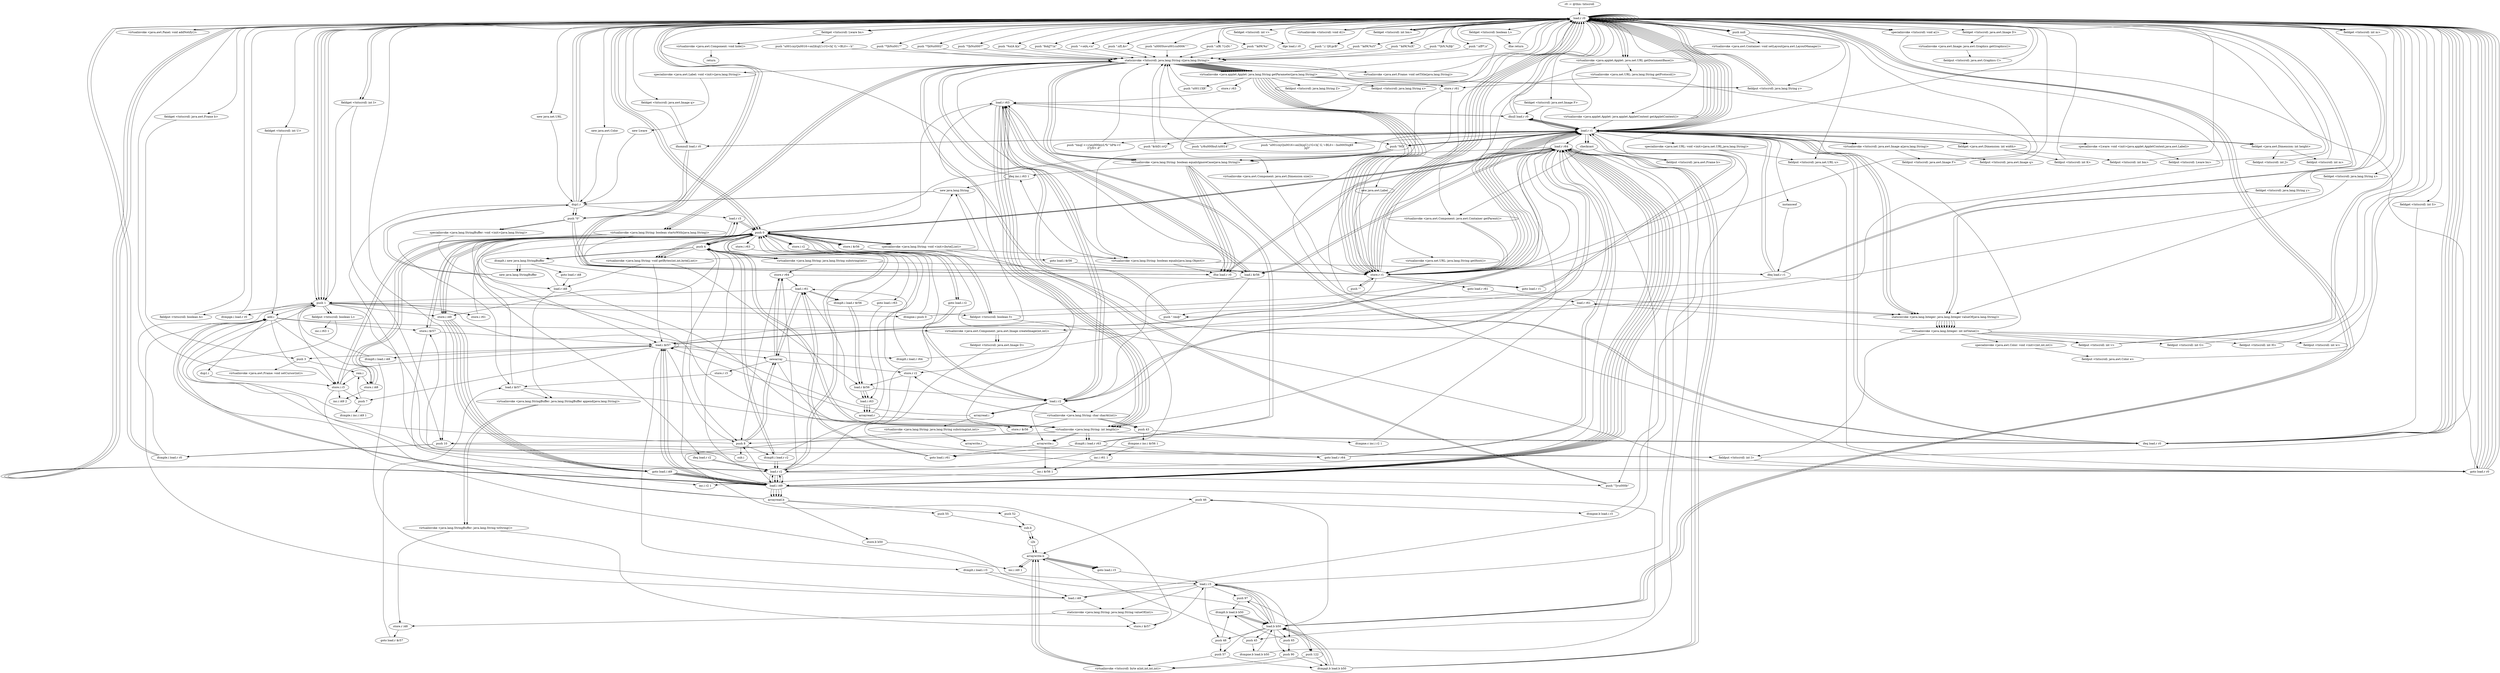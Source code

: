 digraph "" {
    "r0 := @this: txtscroll"
    "load.r r0"
    "r0 := @this: txtscroll"->"load.r r0";
    "push null"
    "load.r r0"->"push null";
    "virtualinvoke <java.awt.Container: void setLayout(java.awt.LayoutManager)>"
    "push null"->"virtualinvoke <java.awt.Container: void setLayout(java.awt.LayoutManager)>";
    "virtualinvoke <java.awt.Container: void setLayout(java.awt.LayoutManager)>"->"load.r r0";
    "virtualinvoke <java.awt.Panel: void addNotify()>"
    "load.r r0"->"virtualinvoke <java.awt.Panel: void addNotify()>";
    "virtualinvoke <java.awt.Panel: void addNotify()>"->"load.r r0";
    "load.r r0"->"load.r r0";
    "push \";i`Q0;prB\""
    "load.r r0"->"push \";i`Q0;prB\"";
    "staticinvoke <txtscroll: java.lang.String c(java.lang.String)>"
    "push \";i`Q0;prB\""->"staticinvoke <txtscroll: java.lang.String c(java.lang.String)>";
    "virtualinvoke <java.applet.Applet: java.lang.String getParameter(java.lang.String)>"
    "staticinvoke <txtscroll: java.lang.String c(java.lang.String)>"->"virtualinvoke <java.applet.Applet: java.lang.String getParameter(java.lang.String)>";
    "fieldput <txtscroll: java.lang.String Z>"
    "virtualinvoke <java.applet.Applet: java.lang.String getParameter(java.lang.String)>"->"fieldput <txtscroll: java.lang.String Z>";
    "fieldput <txtscroll: java.lang.String Z>"->"load.r r0";
    "virtualinvoke <java.awt.Component: java.awt.Dimension size()>"
    "load.r r0"->"virtualinvoke <java.awt.Component: java.awt.Dimension size()>";
    "store.r r1"
    "virtualinvoke <java.awt.Component: java.awt.Dimension size()>"->"store.r r1";
    "store.r r1"->"load.r r0";
    "load.r r1"
    "load.r r0"->"load.r r1";
    "fieldget <java.awt.Dimension: int width>"
    "load.r r1"->"fieldget <java.awt.Dimension: int width>";
    "fieldput <txtscroll: int K>"
    "fieldget <java.awt.Dimension: int width>"->"fieldput <txtscroll: int K>";
    "fieldput <txtscroll: int K>"->"load.r r0";
    "load.r r0"->"load.r r1";
    "fieldget <java.awt.Dimension: int height>"
    "load.r r1"->"fieldget <java.awt.Dimension: int height>";
    "fieldput <txtscroll: int J>"
    "fieldget <java.awt.Dimension: int height>"->"fieldput <txtscroll: int J>";
    "fieldput <txtscroll: int J>"->"load.r r0";
    "load.r r0"->"load.r r1";
    "load.r r1"->"fieldget <java.awt.Dimension: int width>";
    "fieldput <txtscroll: int bm>"
    "fieldget <java.awt.Dimension: int width>"->"fieldput <txtscroll: int bm>";
    "fieldput <txtscroll: int bm>"->"load.r r0";
    "load.r r0"->"load.r r1";
    "load.r r1"->"fieldget <java.awt.Dimension: int height>";
    "fieldput <txtscroll: int m>"
    "fieldget <java.awt.Dimension: int height>"->"fieldput <txtscroll: int m>";
    "fieldput <txtscroll: int m>"->"load.r r0";
    "push \"+odA,<n\""
    "load.r r0"->"push \"+odA,<n\"";
    "push \"+odA,<n\""->"staticinvoke <txtscroll: java.lang.String c(java.lang.String)>";
    "staticinvoke <txtscroll: java.lang.String c(java.lang.String)>"->"virtualinvoke <java.applet.Applet: java.lang.String getParameter(java.lang.String)>";
    "virtualinvoke <java.applet.Applet: java.lang.String getParameter(java.lang.String)>"->"store.r r1";
    "store.r r1"->"load.r r1";
    "ifnull load.r r0"
    "load.r r1"->"ifnull load.r r0";
    "ifnull load.r r0"->"load.r r1";
    "push \"\tmqI <=c\\e\u000e|cL*h^hP&+t!\r2?j/D+.d\""
    "load.r r1"->"push \"\tmqI <=c\\e\u000e|cL*h^hP&+t!\r2?j/D+.d\"";
    "push \"\tmqI <=c\\e\u000e|cL*h^hP&+t!\r2?j/D+.d\""->"staticinvoke <txtscroll: java.lang.String c(java.lang.String)>";
    "virtualinvoke <java.lang.String: boolean startsWith(java.lang.String)>"
    "staticinvoke <txtscroll: java.lang.String c(java.lang.String)>"->"virtualinvoke <java.lang.String: boolean startsWith(java.lang.String)>";
    "ifne load.r r0"
    "virtualinvoke <java.lang.String: boolean startsWith(java.lang.String)>"->"ifne load.r r0";
    "ifne load.r r0"->"load.r r0";
    "specialinvoke <txtscroll: void a()>"
    "load.r r0"->"specialinvoke <txtscroll: void a()>";
    "goto load.r r0"
    "specialinvoke <txtscroll: void a()>"->"goto load.r r0";
    "goto load.r r0"->"load.r r0";
    "virtualinvoke <java.applet.Applet: java.net.URL getDocumentBase()>"
    "load.r r0"->"virtualinvoke <java.applet.Applet: java.net.URL getDocumentBase()>";
    "virtualinvoke <java.net.URL: java.lang.String getProtocol()>"
    "virtualinvoke <java.applet.Applet: java.net.URL getDocumentBase()>"->"virtualinvoke <java.net.URL: java.lang.String getProtocol()>";
    "store.r r61"
    "virtualinvoke <java.net.URL: java.lang.String getProtocol()>"->"store.r r61";
    "store.r r61"->"goto load.r r0";
    "goto load.r r0"->"load.r r0";
    "load.r r0"->"virtualinvoke <java.applet.Applet: java.net.URL getDocumentBase()>";
    "virtualinvoke <java.net.URL: java.lang.String getHost()>"
    "virtualinvoke <java.applet.Applet: java.net.URL getDocumentBase()>"->"virtualinvoke <java.net.URL: java.lang.String getHost()>";
    "virtualinvoke <java.net.URL: java.lang.String getHost()>"->"store.r r1";
    "goto load.r r61"
    "store.r r1"->"goto load.r r61";
    "load.r r61"
    "goto load.r r61"->"load.r r61";
    "push \".tm@\""
    "load.r r61"->"push \".tm@\"";
    "push \".tm@\""->"staticinvoke <txtscroll: java.lang.String c(java.lang.String)>";
    "virtualinvoke <java.lang.String: boolean equalsIgnoreCase(java.lang.String)>"
    "staticinvoke <txtscroll: java.lang.String c(java.lang.String)>"->"virtualinvoke <java.lang.String: boolean equalsIgnoreCase(java.lang.String)>";
    "virtualinvoke <java.lang.String: boolean equalsIgnoreCase(java.lang.String)>"->"ifne load.r r0";
    "ifne load.r r0"->"load.r r1";
    "virtualinvoke <java.lang.String: int length()>"
    "load.r r1"->"virtualinvoke <java.lang.String: int length()>";
    "ifeq load.r r0"
    "virtualinvoke <java.lang.String: int length()>"->"ifeq load.r r0";
    "ifeq load.r r0"->"load.r r1";
    "push \"$rbD) rrQ\""
    "load.r r1"->"push \"$rbD) rrQ\"";
    "push \"$rbD) rrQ\""->"staticinvoke <txtscroll: java.lang.String c(java.lang.String)>";
    "staticinvoke <txtscroll: java.lang.String c(java.lang.String)>"->"virtualinvoke <java.lang.String: boolean equalsIgnoreCase(java.lang.String)>";
    "virtualinvoke <java.lang.String: boolean equalsIgnoreCase(java.lang.String)>"->"ifne load.r r0";
    "ifne load.r r0"->"load.r r1";
    "push \"y/6\u000buf-/\u0014\""
    "load.r r1"->"push \"y/6\u000buf-/\u0014\"";
    "push \"y/6\u000buf-/\u0014\""->"staticinvoke <txtscroll: java.lang.String c(java.lang.String)>";
    "virtualinvoke <java.lang.String: boolean equals(java.lang.Object)>"
    "staticinvoke <txtscroll: java.lang.String c(java.lang.String)>"->"virtualinvoke <java.lang.String: boolean equals(java.lang.Object)>";
    "ifeq load.r r1"
    "virtualinvoke <java.lang.String: boolean equals(java.lang.Object)>"->"ifeq load.r r1";
    "ifeq load.r r1"->"load.r r0";
    "push 1"
    "load.r r0"->"push 1";
    "fieldput <txtscroll: boolean L>"
    "push 1"->"fieldput <txtscroll: boolean L>";
    "fieldput <txtscroll: boolean L>"->"goto load.r r0";
    "goto load.r r0"->"load.r r0";
    "push \":xfI,&v\""
    "load.r r0"->"push \":xfI,&v\"";
    "push \":xfI,&v\""->"staticinvoke <txtscroll: java.lang.String c(java.lang.String)>";
    "staticinvoke <txtscroll: java.lang.String c(java.lang.String)>"->"virtualinvoke <java.applet.Applet: java.lang.String getParameter(java.lang.String)>";
    "virtualinvoke <java.applet.Applet: java.lang.String getParameter(java.lang.String)>"->"store.r r1";
    "store.r r1"->"load.r r1";
    "load.r r1"->"ifnull load.r r0";
    "ifnull load.r r0"->"load.r r1";
    "push \"NO\""
    "load.r r1"->"push \"NO\"";
    "push \"NO\""->"virtualinvoke <java.lang.String: boolean equalsIgnoreCase(java.lang.String)>";
    "virtualinvoke <java.lang.String: boolean equalsIgnoreCase(java.lang.String)>"->"ifne load.r r0";
    "ifne load.r r0"->"load.r r0";
    "new java.net.URL"
    "load.r r0"->"new java.net.URL";
    "dup1.r"
    "new java.net.URL"->"dup1.r";
    "dup1.r"->"load.r r0";
    "load.r r0"->"virtualinvoke <java.applet.Applet: java.net.URL getDocumentBase()>";
    "virtualinvoke <java.applet.Applet: java.net.URL getDocumentBase()>"->"load.r r1";
    "specialinvoke <java.net.URL: void <init>(java.net.URL,java.lang.String)>"
    "load.r r1"->"specialinvoke <java.net.URL: void <init>(java.net.URL,java.lang.String)>";
    "fieldput <txtscroll: java.net.URL u>"
    "specialinvoke <java.net.URL: void <init>(java.net.URL,java.lang.String)>"->"fieldput <txtscroll: java.net.URL u>";
    "fieldput <txtscroll: java.net.URL u>"->"goto load.r r0";
    "goto load.r r0"->"load.r r0";
    "push \":xfK ?{sD(-\""
    "load.r r0"->"push \":xfK ?{sD(-\"";
    "push \":xfK ?{sD(-\""->"staticinvoke <txtscroll: java.lang.String c(java.lang.String)>";
    "staticinvoke <txtscroll: java.lang.String c(java.lang.String)>"->"virtualinvoke <java.applet.Applet: java.lang.String getParameter(java.lang.String)>";
    "push \"\u0011XR\""
    "virtualinvoke <java.applet.Applet: java.lang.String getParameter(java.lang.String)>"->"push \"\u0011XR\"";
    "push \"\u0011XR\""->"staticinvoke <txtscroll: java.lang.String c(java.lang.String)>";
    "staticinvoke <txtscroll: java.lang.String c(java.lang.String)>"->"virtualinvoke <java.lang.String: boolean equalsIgnoreCase(java.lang.String)>";
    "virtualinvoke <java.lang.String: boolean equalsIgnoreCase(java.lang.String)>"->"ifeq load.r r0";
    "ifeq load.r r0"->"load.r r0";
    "load.r r0"->"push 1";
    "fieldput <txtscroll: boolean A>"
    "push 1"->"fieldput <txtscroll: boolean A>";
    "fieldput <txtscroll: boolean A>"->"load.r r0";
    "virtualinvoke <java.awt.Component: java.awt.Container getParent()>"
    "load.r r0"->"virtualinvoke <java.awt.Component: java.awt.Container getParent()>";
    "virtualinvoke <java.awt.Component: java.awt.Container getParent()>"->"store.r r1";
    "goto load.r r1"
    "store.r r1"->"goto load.r r1";
    "goto load.r r1"->"load.r r1";
    "instanceof"
    "load.r r1"->"instanceof";
    "instanceof"->"ifeq load.r r1";
    "ifeq load.r r1"->"load.r r0";
    "load.r r0"->"load.r r1";
    "checkcast"
    "load.r r1"->"checkcast";
    "fieldput <txtscroll: java.awt.Frame b>"
    "checkcast"->"fieldput <txtscroll: java.awt.Frame b>";
    "fieldput <txtscroll: java.awt.Frame b>"->"load.r r0";
    "fieldget <txtscroll: java.awt.Frame b>"
    "load.r r0"->"fieldget <txtscroll: java.awt.Frame b>";
    "push 3"
    "fieldget <txtscroll: java.awt.Frame b>"->"push 3";
    "virtualinvoke <java.awt.Frame: void setCursor(int)>"
    "push 3"->"virtualinvoke <java.awt.Frame: void setCursor(int)>";
    "virtualinvoke <java.awt.Frame: void setCursor(int)>"->"load.r r0";
    "push \"\'kdW,%z\""
    "load.r r0"->"push \"\'kdW,%z\"";
    "push \"\'kdW,%z\""->"staticinvoke <txtscroll: java.lang.String c(java.lang.String)>";
    "staticinvoke <txtscroll: java.lang.String c(java.lang.String)>"->"virtualinvoke <java.applet.Applet: java.lang.String getParameter(java.lang.String)>";
    "virtualinvoke <java.applet.Applet: java.lang.String getParameter(java.lang.String)>"->"store.r r1";
    "store.r r1"->"load.r r1";
    "load.r r1"->"ifnull load.r r0";
    "ifnull load.r r0"->"load.r r1";
    "load.r r1"->"push \"NO\"";
    "push \"NO\""->"virtualinvoke <java.lang.String: boolean equalsIgnoreCase(java.lang.String)>";
    "virtualinvoke <java.lang.String: boolean equalsIgnoreCase(java.lang.String)>"->"ifne load.r r0";
    "ifne load.r r0"->"load.r r0";
    "load.r r0"->"load.r r0";
    "load.r r0"->"load.r r1";
    "virtualinvoke <txtscroll: java.awt.Image a(java.lang.String)>"
    "load.r r1"->"virtualinvoke <txtscroll: java.awt.Image a(java.lang.String)>";
    "fieldput <txtscroll: java.awt.Image F>"
    "virtualinvoke <txtscroll: java.awt.Image a(java.lang.String)>"->"fieldput <txtscroll: java.awt.Image F>";
    "fieldput <txtscroll: java.awt.Image F>"->"load.r r0";
    "fieldget <txtscroll: java.awt.Image F>"
    "load.r r0"->"fieldget <txtscroll: java.awt.Image F>";
    "fieldget <txtscroll: java.awt.Image F>"->"ifnull load.r r0";
    "ifnull load.r r0"->"load.r r0";
    "push \"\'kdW,%zY\""
    "load.r r0"->"push \"\'kdW,%zY\"";
    "push \"\'kdW,%zY\""->"staticinvoke <txtscroll: java.lang.String c(java.lang.String)>";
    "staticinvoke <txtscroll: java.lang.String c(java.lang.String)>"->"virtualinvoke <java.applet.Applet: java.lang.String getParameter(java.lang.String)>";
    "virtualinvoke <java.applet.Applet: java.lang.String getParameter(java.lang.String)>"->"store.r r1";
    "store.r r1"->"load.r r1";
    "ifnonnull load.r r0"
    "load.r r1"->"ifnonnull load.r r0";
    "push \"0\""
    "ifnonnull load.r r0"->"push \"0\"";
    "push \"0\""->"store.r r1";
    "store.r r1"->"load.r r0";
    "load.r r0"->"load.r r1";
    "staticinvoke <java.lang.Integer: java.lang.Integer valueOf(java.lang.String)>"
    "load.r r1"->"staticinvoke <java.lang.Integer: java.lang.Integer valueOf(java.lang.String)>";
    "virtualinvoke <java.lang.Integer: int intValue()>"
    "staticinvoke <java.lang.Integer: java.lang.Integer valueOf(java.lang.String)>"->"virtualinvoke <java.lang.Integer: int intValue()>";
    "fieldput <txtscroll: int G>"
    "virtualinvoke <java.lang.Integer: int intValue()>"->"fieldput <txtscroll: int G>";
    "fieldput <txtscroll: int G>"->"load.r r0";
    "push \"\'kdW,%zX\""
    "load.r r0"->"push \"\'kdW,%zX\"";
    "push \"\'kdW,%zX\""->"staticinvoke <txtscroll: java.lang.String c(java.lang.String)>";
    "staticinvoke <txtscroll: java.lang.String c(java.lang.String)>"->"virtualinvoke <java.applet.Applet: java.lang.String getParameter(java.lang.String)>";
    "virtualinvoke <java.applet.Applet: java.lang.String getParameter(java.lang.String)>"->"store.r r1";
    "store.r r1"->"load.r r1";
    "load.r r1"->"ifnonnull load.r r0";
    "ifnonnull load.r r0"->"push \"0\"";
    "push \"0\""->"store.r r1";
    "store.r r1"->"load.r r0";
    "load.r r0"->"load.r r1";
    "load.r r1"->"staticinvoke <java.lang.Integer: java.lang.Integer valueOf(java.lang.String)>";
    "staticinvoke <java.lang.Integer: java.lang.Integer valueOf(java.lang.String)>"->"virtualinvoke <java.lang.Integer: int intValue()>";
    "fieldput <txtscroll: int H>"
    "virtualinvoke <java.lang.Integer: int intValue()>"->"fieldput <txtscroll: int H>";
    "fieldput <txtscroll: int H>"->"load.r r0";
    "push \"*|bN,%|f@\""
    "load.r r0"->"push \"*|bN,%|f@\"";
    "push \"*|bN,%|f@\""->"staticinvoke <txtscroll: java.lang.String c(java.lang.String)>";
    "staticinvoke <txtscroll: java.lang.String c(java.lang.String)>"->"virtualinvoke <java.applet.Applet: java.lang.String getParameter(java.lang.String)>";
    "virtualinvoke <java.applet.Applet: java.lang.String getParameter(java.lang.String)>"->"store.r r1";
    "store.r r1"->"load.r r1";
    "load.r r1"->"ifnull load.r r0";
    "ifnull load.r r0"->"load.r r1";
    "load.r r1"->"push \"NO\"";
    "push \"NO\""->"virtualinvoke <java.lang.String: boolean equalsIgnoreCase(java.lang.String)>";
    "virtualinvoke <java.lang.String: boolean equalsIgnoreCase(java.lang.String)>"->"ifeq load.r r0";
    "ifeq load.r r0"->"load.r r0";
    "push 0"
    "load.r r0"->"push 0";
    "fieldput <txtscroll: boolean f>"
    "push 0"->"fieldput <txtscroll: boolean f>";
    "fieldput <txtscroll: boolean f>"->"goto load.r r0";
    "goto load.r r0"->"load.r r0";
    "new java.awt.Color"
    "load.r r0"->"new java.awt.Color";
    "new java.awt.Color"->"dup1.r";
    "dup1.r"->"load.r r0";
    "push \"*|bN\u0017\""
    "load.r r0"->"push \"*|bN\u0017\"";
    "push \"*|bN\u0017\""->"staticinvoke <txtscroll: java.lang.String c(java.lang.String)>";
    "staticinvoke <txtscroll: java.lang.String c(java.lang.String)>"->"virtualinvoke <java.applet.Applet: java.lang.String getParameter(java.lang.String)>";
    "virtualinvoke <java.applet.Applet: java.lang.String getParameter(java.lang.String)>"->"load.r r0";
    "push \"*|bN\u0002\""
    "load.r r0"->"push \"*|bN\u0002\"";
    "push \"*|bN\u0002\""->"staticinvoke <txtscroll: java.lang.String c(java.lang.String)>";
    "staticinvoke <txtscroll: java.lang.String c(java.lang.String)>"->"virtualinvoke <java.applet.Applet: java.lang.String getParameter(java.lang.String)>";
    "virtualinvoke <java.applet.Applet: java.lang.String getParameter(java.lang.String)>"->"store.r r1";
    "store.r r1"->"load.r r0";
    "push \"*|bN\u0007\""
    "load.r r0"->"push \"*|bN\u0007\"";
    "push \"*|bN\u0007\""->"staticinvoke <txtscroll: java.lang.String c(java.lang.String)>";
    "staticinvoke <txtscroll: java.lang.String c(java.lang.String)>"->"virtualinvoke <java.applet.Applet: java.lang.String getParameter(java.lang.String)>";
    "virtualinvoke <java.applet.Applet: java.lang.String getParameter(java.lang.String)>"->"store.r r61";
    "store.r r61"->"staticinvoke <java.lang.Integer: java.lang.Integer valueOf(java.lang.String)>";
    "staticinvoke <java.lang.Integer: java.lang.Integer valueOf(java.lang.String)>"->"virtualinvoke <java.lang.Integer: int intValue()>";
    "virtualinvoke <java.lang.Integer: int intValue()>"->"load.r r1";
    "load.r r1"->"staticinvoke <java.lang.Integer: java.lang.Integer valueOf(java.lang.String)>";
    "staticinvoke <java.lang.Integer: java.lang.Integer valueOf(java.lang.String)>"->"virtualinvoke <java.lang.Integer: int intValue()>";
    "virtualinvoke <java.lang.Integer: int intValue()>"->"load.r r61";
    "load.r r61"->"staticinvoke <java.lang.Integer: java.lang.Integer valueOf(java.lang.String)>";
    "staticinvoke <java.lang.Integer: java.lang.Integer valueOf(java.lang.String)>"->"virtualinvoke <java.lang.Integer: int intValue()>";
    "specialinvoke <java.awt.Color: void <init>(int,int,int)>"
    "virtualinvoke <java.lang.Integer: int intValue()>"->"specialinvoke <java.awt.Color: void <init>(int,int,int)>";
    "fieldput <txtscroll: java.awt.Color e>"
    "specialinvoke <java.awt.Color: void <init>(int,int,int)>"->"fieldput <txtscroll: java.awt.Color e>";
    "fieldput <txtscroll: java.awt.Color e>"->"load.r r0";
    "load.r r0"->"load.r r0";
    "push \"%xlA $|x\""
    "load.r r0"->"push \"%xlA $|x\"";
    "push \"%xlA $|x\""->"staticinvoke <txtscroll: java.lang.String c(java.lang.String)>";
    "staticinvoke <txtscroll: java.lang.String c(java.lang.String)>"->"virtualinvoke <java.applet.Applet: java.lang.String getParameter(java.lang.String)>";
    "fieldput <txtscroll: java.lang.String x>"
    "virtualinvoke <java.applet.Applet: java.lang.String getParameter(java.lang.String)>"->"fieldput <txtscroll: java.lang.String x>";
    "fieldput <txtscroll: java.lang.String x>"->"load.r r0";
    "load.r r0"->"load.r r0";
    "push \"8ohJ7!ix\""
    "load.r r0"->"push \"8ohJ7!ix\"";
    "push \"8ohJ7!ix\""->"staticinvoke <txtscroll: java.lang.String c(java.lang.String)>";
    "staticinvoke <txtscroll: java.lang.String c(java.lang.String)>"->"virtualinvoke <java.applet.Applet: java.lang.String getParameter(java.lang.String)>";
    "fieldput <txtscroll: java.lang.String y>"
    "virtualinvoke <java.applet.Applet: java.lang.String getParameter(java.lang.String)>"->"fieldput <txtscroll: java.lang.String y>";
    "fieldput <txtscroll: java.lang.String y>"->"load.r r0";
    "load.r r0"->"load.r r0";
    "fieldget <txtscroll: java.lang.String x>"
    "load.r r0"->"fieldget <txtscroll: java.lang.String x>";
    "fieldget <txtscroll: java.lang.String x>"->"staticinvoke <java.lang.Integer: java.lang.Integer valueOf(java.lang.String)>";
    "staticinvoke <java.lang.Integer: java.lang.Integer valueOf(java.lang.String)>"->"virtualinvoke <java.lang.Integer: int intValue()>";
    "fieldput <txtscroll: int v>"
    "virtualinvoke <java.lang.Integer: int intValue()>"->"fieldput <txtscroll: int v>";
    "fieldput <txtscroll: int v>"->"load.r r0";
    "load.r r0"->"load.r r0";
    "fieldget <txtscroll: java.lang.String y>"
    "load.r r0"->"fieldget <txtscroll: java.lang.String y>";
    "fieldget <txtscroll: java.lang.String y>"->"staticinvoke <java.lang.Integer: java.lang.Integer valueOf(java.lang.String)>";
    "staticinvoke <java.lang.Integer: java.lang.Integer valueOf(java.lang.String)>"->"virtualinvoke <java.lang.Integer: int intValue()>";
    "fieldput <txtscroll: int I>"
    "virtualinvoke <java.lang.Integer: int intValue()>"->"fieldput <txtscroll: int I>";
    "fieldput <txtscroll: int I>"->"load.r r0";
    "load.r r0"->"push null";
    "push null"->"fieldput <txtscroll: java.lang.String y>";
    "fieldput <txtscroll: java.lang.String y>"->"load.r r0";
    "load.r r0"->"load.r r0";
    "push \"\u0005tov\u001c\u0006^\""
    "load.r r0"->"push \"\u0005tov\u001c\u0006^\"";
    "push \"\u0005tov\u001c\u0006^\""->"staticinvoke <txtscroll: java.lang.String c(java.lang.String)>";
    "staticinvoke <txtscroll: java.lang.String c(java.lang.String)>"->"virtualinvoke <java.applet.Applet: java.lang.String getParameter(java.lang.String)>";
    "virtualinvoke <java.applet.Applet: java.lang.String getParameter(java.lang.String)>"->"fieldput <txtscroll: java.lang.String y>";
    "fieldput <txtscroll: java.lang.String y>"->"load.r r0";
    "load.r r0"->"load.r r0";
    "load.r r0"->"fieldget <txtscroll: java.lang.String y>";
    "fieldget <txtscroll: java.lang.String y>"->"staticinvoke <java.lang.Integer: java.lang.Integer valueOf(java.lang.String)>";
    "staticinvoke <java.lang.Integer: java.lang.Integer valueOf(java.lang.String)>"->"virtualinvoke <java.lang.Integer: int intValue()>";
    "fieldput <txtscroll: int w>"
    "virtualinvoke <java.lang.Integer: int intValue()>"->"fieldput <txtscroll: int w>";
    "fieldput <txtscroll: int w>"->"load.r r0";
    "fieldget <txtscroll: int v>"
    "load.r r0"->"fieldget <txtscroll: int v>";
    "ifge load.r r0"
    "fieldget <txtscroll: int v>"->"ifge load.r r0";
    "ifge load.r r0"->"load.r r0";
    "load.r r0"->"push 0";
    "push 0"->"fieldput <txtscroll: int v>";
    "fieldput <txtscroll: int v>"->"load.r r0";
    "fieldget <txtscroll: int I>"
    "load.r r0"->"fieldget <txtscroll: int I>";
    "push 10"
    "fieldget <txtscroll: int I>"->"push 10";
    "ifcmple.i load.r r0"
    "push 10"->"ifcmple.i load.r r0";
    "ifcmple.i load.r r0"->"load.r r0";
    "load.r r0"->"push 10";
    "push 10"->"fieldput <txtscroll: int I>";
    "fieldput <txtscroll: int I>"->"goto load.r r0";
    "goto load.r r0"->"load.r r0";
    "virtualinvoke <txtscroll: void d()>"
    "load.r r0"->"virtualinvoke <txtscroll: void d()>";
    "virtualinvoke <txtscroll: void d()>"->"load.r r0";
    "fieldget <txtscroll: int S>"
    "load.r r0"->"fieldget <txtscroll: int S>";
    "fieldget <txtscroll: int S>"->"ifeq load.r r0";
    "ifeq load.r r0"->"load.r r0";
    "load.r r0"->"load.r r0";
    "load.r r0"->"load.r r0";
    "fieldget <txtscroll: int bm>"
    "load.r r0"->"fieldget <txtscroll: int bm>";
    "fieldget <txtscroll: int bm>"->"load.r r0";
    "fieldget <txtscroll: int m>"
    "load.r r0"->"fieldget <txtscroll: int m>";
    "fieldget <txtscroll: int m>"->"load.r r0";
    "fieldget <txtscroll: int U>"
    "load.r r0"->"fieldget <txtscroll: int U>";
    "add.i"
    "fieldget <txtscroll: int U>"->"add.i";
    "virtualinvoke <java.awt.Component: java.awt.Image createImage(int,int)>"
    "add.i"->"virtualinvoke <java.awt.Component: java.awt.Image createImage(int,int)>";
    "fieldput <txtscroll: java.awt.Image D>"
    "virtualinvoke <java.awt.Component: java.awt.Image createImage(int,int)>"->"fieldput <txtscroll: java.awt.Image D>";
    "fieldput <txtscroll: java.awt.Image D>"->"goto load.r r0";
    "goto load.r r0"->"load.r r0";
    "load.r r0"->"load.r r0";
    "fieldget <txtscroll: java.awt.Image D>"
    "load.r r0"->"fieldget <txtscroll: java.awt.Image D>";
    "virtualinvoke <java.awt.Image: java.awt.Graphics getGraphics()>"
    "fieldget <txtscroll: java.awt.Image D>"->"virtualinvoke <java.awt.Image: java.awt.Graphics getGraphics()>";
    "fieldput <txtscroll: java.awt.Graphics C>"
    "virtualinvoke <java.awt.Image: java.awt.Graphics getGraphics()>"->"fieldput <txtscroll: java.awt.Graphics C>";
    "fieldput <txtscroll: java.awt.Graphics C>"->"load.r r0";
    "fieldget <txtscroll: boolean L>"
    "load.r r0"->"fieldget <txtscroll: boolean L>";
    "ifne return"
    "fieldget <txtscroll: boolean L>"->"ifne return";
    "ifne return"->"load.r r0";
    "new java.awt.Label"
    "load.r r0"->"new java.awt.Label";
    "new java.awt.Label"->"store.r r1";
    "store.r r1"->"load.r r1";
    "push \"\u001cxyQ\u0016+onI)h|qU)-i!G<h[`G,\'=BL0+~h\u0005tq$9\n|q3\""
    "load.r r1"->"push \"\u001cxyQ\u0016+onI)h|qU)-i!G<h[`G,\'=BL0+~h\u0005tq$9\n|q3\"";
    "push \"\u001cxyQ\u0016+onI)h|qU)-i!G<h[`G,\'=BL0+~h\u0005tq$9\n|q3\""->"staticinvoke <txtscroll: java.lang.String c(java.lang.String)>";
    "specialinvoke <java.awt.Label: void <init>(java.lang.String)>"
    "staticinvoke <txtscroll: java.lang.String c(java.lang.String)>"->"specialinvoke <java.awt.Label: void <init>(java.lang.String)>";
    "new Lware"
    "specialinvoke <java.awt.Label: void <init>(java.lang.String)>"->"new Lware";
    "new Lware"->"dup1.r";
    "dup1.r"->"load.r r0";
    "virtualinvoke <java.applet.Applet: java.applet.AppletContext getAppletContext()>"
    "load.r r0"->"virtualinvoke <java.applet.Applet: java.applet.AppletContext getAppletContext()>";
    "virtualinvoke <java.applet.Applet: java.applet.AppletContext getAppletContext()>"->"load.r r1";
    "specialinvoke <Lware: void <init>(java.applet.AppletContext,java.awt.Label)>"
    "load.r r1"->"specialinvoke <Lware: void <init>(java.applet.AppletContext,java.awt.Label)>";
    "fieldput <txtscroll: Lware bn>"
    "specialinvoke <Lware: void <init>(java.applet.AppletContext,java.awt.Label)>"->"fieldput <txtscroll: Lware bn>";
    "fieldput <txtscroll: Lware bn>"->"load.r r0";
    "fieldget <txtscroll: Lware bn>"
    "load.r r0"->"fieldget <txtscroll: Lware bn>";
    "push \"\u001cxyQ\u0016+onI)h\\qU)-i!G<h[`G,\'=BL0+~h\""
    "fieldget <txtscroll: Lware bn>"->"push \"\u001cxyQ\u0016+onI)h\\qU)-i!G<h[`G,\'=BL0+~h\"";
    "push \"\u001cxyQ\u0016+onI)h\\qU)-i!G<h[`G,\'=BL0+~h\""->"staticinvoke <txtscroll: java.lang.String c(java.lang.String)>";
    "virtualinvoke <java.awt.Frame: void setTitle(java.lang.String)>"
    "staticinvoke <txtscroll: java.lang.String c(java.lang.String)>"->"virtualinvoke <java.awt.Frame: void setTitle(java.lang.String)>";
    "virtualinvoke <java.awt.Frame: void setTitle(java.lang.String)>"->"load.r r0";
    "load.r r0"->"fieldget <txtscroll: Lware bn>";
    "virtualinvoke <java.awt.Component: void hide()>"
    "fieldget <txtscroll: Lware bn>"->"virtualinvoke <java.awt.Component: void hide()>";
    "return"
    "virtualinvoke <java.awt.Component: void hide()>"->"return";
    "ifeq load.r r0"->"load.r r0";
    "load.r r0"->"load.r r0";
    "load.r r0"->"load.r r0";
    "load.r r0"->"fieldget <txtscroll: int bm>";
    "fieldget <txtscroll: int bm>"->"load.r r0";
    "load.r r0"->"fieldget <txtscroll: int m>";
    "fieldget <txtscroll: int m>"->"virtualinvoke <java.awt.Component: java.awt.Image createImage(int,int)>";
    "virtualinvoke <java.awt.Component: java.awt.Image createImage(int,int)>"->"fieldput <txtscroll: java.awt.Image D>";
    "ifcmple.i load.r r0"->"load.r r0";
    "load.r r0"->"fieldget <txtscroll: int I>";
    "fieldget <txtscroll: int I>"->"push 1";
    "ifcmpge.i load.r r0"
    "push 1"->"ifcmpge.i load.r r0";
    "ifcmpge.i load.r r0"->"load.r r0";
    "load.r r0"->"push 1";
    "push 1"->"fieldput <txtscroll: int I>";
    "ifeq load.r r0"->"load.r r0";
    "load.r r0"->"push 1";
    "push 1"->"fieldput <txtscroll: boolean f>";
    "fieldput <txtscroll: boolean f>"->"load.r r0";
    "load.r r0"->"load.r r0";
    "load.r r0"->"load.r r1";
    "load.r r1"->"virtualinvoke <txtscroll: java.awt.Image a(java.lang.String)>";
    "fieldput <txtscroll: java.awt.Image q>"
    "virtualinvoke <txtscroll: java.awt.Image a(java.lang.String)>"->"fieldput <txtscroll: java.awt.Image q>";
    "fieldput <txtscroll: java.awt.Image q>"->"load.r r0";
    "fieldget <txtscroll: java.awt.Image q>"
    "load.r r0"->"fieldget <txtscroll: java.awt.Image q>";
    "fieldget <txtscroll: java.awt.Image q>"->"ifnonnull load.r r0";
    "ifnonnull load.r r0"->"load.r r0";
    "load.r r0"->"push 0";
    "push 0"->"fieldput <txtscroll: boolean f>";
    "ifeq load.r r1"->"load.r r1";
    "load.r r1"->"checkcast";
    "checkcast"->"virtualinvoke <java.awt.Component: java.awt.Container getParent()>";
    "virtualinvoke <java.awt.Component: java.awt.Container getParent()>"->"store.r r1";
    "specialinvoke <java.net.URL: void <init>(java.net.URL,java.lang.String)>"->"store.r r1";
    "store.r r1"->"load.r r0";
    "load.r r0"->"push null";
    "push null"->"fieldput <txtscroll: java.net.URL u>";
    "ifeq load.r r1"->"load.r r1";
    "push \"?jv\u000b\""
    "load.r r1"->"push \"?jv\u000b\"";
    "push \"?jv\u000b\""->"staticinvoke <txtscroll: java.lang.String c(java.lang.String)>";
    "staticinvoke <txtscroll: java.lang.String c(java.lang.String)>"->"virtualinvoke <java.lang.String: boolean startsWith(java.lang.String)>";
    "virtualinvoke <java.lang.String: boolean startsWith(java.lang.String)>"->"ifeq load.r r0";
    "ifeq load.r r0"->"load.r r1";
    "push 4"
    "load.r r1"->"push 4";
    "virtualinvoke <java.lang.String: java.lang.String substring(int)>"
    "push 4"->"virtualinvoke <java.lang.String: java.lang.String substring(int)>";
    "virtualinvoke <java.lang.String: java.lang.String substring(int)>"->"store.r r1";
    "store.r r1"->"load.r r0";
    "push \":xfF*,x\""
    "load.r r0"->"push \":xfF*,x\"";
    "push \":xfF*,x\""->"staticinvoke <txtscroll: java.lang.String c(java.lang.String)>";
    "staticinvoke <txtscroll: java.lang.String c(java.lang.String)>"->"virtualinvoke <java.applet.Applet: java.lang.String getParameter(java.lang.String)>";
    "store.r r63"
    "virtualinvoke <java.applet.Applet: java.lang.String getParameter(java.lang.String)>"->"store.r r63";
    "load.r r63"
    "store.r r63"->"load.r r63";
    "load.r r63"->"ifnull load.r r0";
    "ifnull load.r r0"->"load.r r63";
    "load.r r63"->"push \"NO\"";
    "push \"NO\""->"virtualinvoke <java.lang.String: boolean equals(java.lang.Object)>";
    "virtualinvoke <java.lang.String: boolean equals(java.lang.Object)>"->"ifne load.r r0";
    "ifne load.r r0"->"load.r r63";
    "load.r r63"->"virtualinvoke <java.lang.String: int length()>";
    "virtualinvoke <java.lang.String: int length()>"->"push 10";
    "push 10"->"ifcmple.i load.r r0";
    "ifcmple.i load.r r0"->"push 1";
    "store.i r61"
    "push 1"->"store.i r61";
    "store.i r61"->"push 0";
    "store.i $r56"
    "push 0"->"store.i $r56";
    "goto load.i $r56"
    "store.i $r56"->"goto load.i $r56";
    "load.i $r56"
    "goto load.i $r56"->"load.i $r56";
    "load.i $r56"->"load.r r63";
    "load.r r63"->"virtualinvoke <java.lang.String: int length()>";
    "ifcmplt.i load.r r63"
    "virtualinvoke <java.lang.String: int length()>"->"ifcmplt.i load.r r63";
    "goto load.i r61"
    "ifcmplt.i load.r r63"->"goto load.i r61";
    "load.i r61"
    "goto load.i r61"->"load.i r61";
    "newarray"
    "load.i r61"->"newarray";
    "store.r r64"
    "newarray"->"store.r r64";
    "store.r r64"->"load.i r61";
    "load.i r61"->"push 1";
    "ifcmpne.i push 0"
    "push 1"->"ifcmpne.i push 0";
    "load.r r64"
    "ifcmpne.i push 0"->"load.r r64";
    "load.r r64"->"push 0";
    "push 0"->"load.r r63";
    "load.r r63"->"virtualinvoke <java.lang.String: int length()>";
    "arraywrite.i"
    "virtualinvoke <java.lang.String: int length()>"->"arraywrite.i";
    "arraywrite.i"->"goto load.i r61";
    "goto load.i r61"->"load.i r61";
    "load.i r61"->"newarray";
    "store.r $r56"
    "newarray"->"store.r $r56";
    "store.r $r56"->"push 0";
    "store.i $r57"
    "push 0"->"store.i $r57";
    "store.i $r57"->"push 0";
    "store.i r2"
    "push 0"->"store.i r2";
    "goto load.i r2"
    "store.i r2"->"goto load.i r2";
    "load.i r2"
    "goto load.i r2"->"load.i r2";
    "load.i r2"->"load.i r61";
    "ifcmplt.i load.r $r56"
    "load.i r61"->"ifcmplt.i load.r $r56";
    "ifcmplt.i load.r $r56"->"push 0";
    "store.i r63"
    "push 0"->"store.i r63";
    "goto load.i r63"
    "store.i r63"->"goto load.i r63";
    "load.i r63"
    "goto load.i r63"->"load.i r63";
    "load.i r63"->"load.i r61";
    "load.i r61"->"ifcmplt.i load.r $r56";
    "load.r $r56"
    "ifcmplt.i load.r $r56"->"load.r $r56";
    "load.r $r56"->"load.i r63";
    "arrayread.r"
    "load.i r63"->"arrayread.r";
    "arrayread.r"->"virtualinvoke <java.lang.String: int length()>";
    "push 8"
    "virtualinvoke <java.lang.String: int length()>"->"push 8";
    "sub.i"
    "push 8"->"sub.i";
    "sub.i"->"store.i $r57";
    "load.i $r57"
    "store.i $r57"->"load.i $r57";
    "load.i $r57"->"newarray";
    "newarray"->"store.r r64";
    "store.r r64"->"push 8";
    "push 8"->"newarray";
    "store.r r2"
    "newarray"->"store.r r2";
    "store.r r2"->"load.r $r56";
    "load.r $r56"->"load.i r63";
    "load.i r63"->"arrayread.r";
    "arrayread.r"->"push 0";
    "push 0"->"load.i $r57";
    "load.i $r57"->"load.r r64";
    "load.r r64"->"push 0";
    "virtualinvoke <java.lang.String: void getBytes(int,int,byte[],int)>"
    "push 0"->"virtualinvoke <java.lang.String: void getBytes(int,int,byte[],int)>";
    "virtualinvoke <java.lang.String: void getBytes(int,int,byte[],int)>"->"load.r $r56";
    "load.r $r56"->"load.i r63";
    "load.i r63"->"arrayread.r";
    "arrayread.r"->"load.i $r57";
    "load.i $r57"->"load.i $r57";
    "load.i $r57"->"push 8";
    "push 8"->"add.i";
    "load.r r2"
    "add.i"->"load.r r2";
    "load.r r2"->"push 0";
    "push 0"->"virtualinvoke <java.lang.String: void getBytes(int,int,byte[],int)>";
    "virtualinvoke <java.lang.String: void getBytes(int,int,byte[],int)>"->"load.i $r57";
    "push 7"
    "load.i $r57"->"push 7";
    "rem.i"
    "push 7"->"rem.i";
    "store.i r3"
    "rem.i"->"store.i r3";
    "store.i r3"->"load.i $r57";
    "load.i $r57"->"push 3";
    "push 3"->"rem.i";
    "store.i i48"
    "rem.i"->"store.i i48";
    "store.i i48"->"push 0";
    "store.i i49"
    "push 0"->"store.i i49";
    "goto load.i i49"
    "store.i i49"->"goto load.i i49";
    "load.i i49"
    "goto load.i i49"->"load.i i49";
    "load.i i49"->"load.i $r57";
    "ifcmplt.i load.r r64"
    "load.i $r57"->"ifcmplt.i load.r r64";
    "ifcmplt.i load.r r64"->"push 0";
    "push 0"->"store.i i48";
    "store.i i48"->"push 0";
    "push 0"->"store.i r3";
    "store.i r3"->"push 0";
    "push 0"->"store.i i49";
    "store.i i49"->"goto load.i i49";
    "goto load.i i49"->"load.i i49";
    "load.i i49"->"push 4";
    "ifcmplt.i load.r r2"
    "push 4"->"ifcmplt.i load.r r2";
    "ifcmplt.i load.r r2"->"push 4";
    "push 4"->"store.i i49";
    "store.i i49"->"goto load.i i49";
    "goto load.i i49"->"load.i i49";
    "load.i i49"->"push 8";
    "push 8"->"ifcmplt.i load.r r2";
    "ifcmplt.i load.r r2"->"push 0";
    "push 0"->"store.i i49";
    "store.i i49"->"goto load.i i49";
    "goto load.i i49"->"load.i i49";
    "load.i i49"->"load.i $r57";
    "ifcmplt.i load.i i48"
    "load.i $r57"->"ifcmplt.i load.i i48";
    "ifcmplt.i load.i i48"->"push 1";
    "push 1"->"store.i i49";
    "store.i i49"->"goto load.i i49";
    "goto load.i i49"->"load.i i49";
    "load.i i49"->"load.i $r57";
    "ifcmplt.i load.i r3"
    "load.i $r57"->"ifcmplt.i load.i r3";
    "load.i i48"
    "ifcmplt.i load.i r3"->"load.i i48";
    "staticinvoke <java.lang.String: java.lang.String valueOf(int)>"
    "load.i i48"->"staticinvoke <java.lang.String: java.lang.String valueOf(int)>";
    "store.r $r57"
    "staticinvoke <java.lang.String: java.lang.String valueOf(int)>"->"store.r $r57";
    "load.i r3"
    "store.r $r57"->"load.i r3";
    "load.i r3"->"staticinvoke <java.lang.String: java.lang.String valueOf(int)>";
    "store.r i48"
    "staticinvoke <java.lang.String: java.lang.String valueOf(int)>"->"store.r i48";
    "goto load.r $r57"
    "store.r i48"->"goto load.r $r57";
    "load.r $r57"
    "goto load.r $r57"->"load.r $r57";
    "load.r $r57"->"virtualinvoke <java.lang.String: int length()>";
    "virtualinvoke <java.lang.String: int length()>"->"push 4";
    "ifcmplt.i new java.lang.StringBuffer"
    "push 4"->"ifcmplt.i new java.lang.StringBuffer";
    "goto load.r i48"
    "ifcmplt.i new java.lang.StringBuffer"->"goto load.r i48";
    "load.r i48"
    "goto load.r i48"->"load.r i48";
    "load.r i48"->"virtualinvoke <java.lang.String: int length()>";
    "virtualinvoke <java.lang.String: int length()>"->"push 4";
    "push 4"->"ifcmplt.i new java.lang.StringBuffer";
    "ifcmplt.i new java.lang.StringBuffer"->"push 8";
    "push 8"->"newarray";
    "store.r r3"
    "newarray"->"store.r r3";
    "store.r r3"->"load.r $r57";
    "load.r $r57"->"push 0";
    "push 0"->"push 4";
    "load.r r3"
    "push 4"->"load.r r3";
    "load.r r3"->"push 0";
    "push 0"->"virtualinvoke <java.lang.String: void getBytes(int,int,byte[],int)>";
    "virtualinvoke <java.lang.String: void getBytes(int,int,byte[],int)>"->"load.r i48";
    "load.r i48"->"push 0";
    "push 0"->"push 4";
    "push 4"->"load.r r3";
    "load.r r3"->"push 4";
    "push 4"->"virtualinvoke <java.lang.String: void getBytes(int,int,byte[],int)>";
    "new java.lang.String"
    "virtualinvoke <java.lang.String: void getBytes(int,int,byte[],int)>"->"new java.lang.String";
    "new java.lang.String"->"dup1.r";
    "dup1.r"->"load.r r3";
    "load.r r3"->"push 0";
    "specialinvoke <java.lang.String: void <init>(byte[],int)>"
    "push 0"->"specialinvoke <java.lang.String: void <init>(byte[],int)>";
    "specialinvoke <java.lang.String: void <init>(byte[],int)>"->"new java.lang.String";
    "new java.lang.String"->"dup1.r";
    "dup1.r"->"load.r r2";
    "load.r r2"->"push 0";
    "push 0"->"specialinvoke <java.lang.String: void <init>(byte[],int)>";
    "specialinvoke <java.lang.String: void <init>(byte[],int)>"->"virtualinvoke <java.lang.String: boolean equals(java.lang.Object)>";
    "ifeq inc.i r63 1"
    "virtualinvoke <java.lang.String: boolean equals(java.lang.Object)>"->"ifeq inc.i r63 1";
    "ifeq inc.i r63 1"->"new java.lang.String";
    "new java.lang.String"->"store.r r2";
    "store.r r2"->"load.r r2";
    "load.r r2"->"load.r r64";
    "load.r r64"->"push 0";
    "push 0"->"specialinvoke <java.lang.String: void <init>(byte[],int)>";
    "specialinvoke <java.lang.String: void <init>(byte[],int)>"->"load.r r2";
    "load.r r2"->"push \"?jv\u000b\"";
    "push \"?jv\u000b\""->"staticinvoke <txtscroll: java.lang.String c(java.lang.String)>";
    "staticinvoke <txtscroll: java.lang.String c(java.lang.String)>"->"virtualinvoke <java.lang.String: boolean startsWith(java.lang.String)>";
    "ifeq load.r r2"
    "virtualinvoke <java.lang.String: boolean startsWith(java.lang.String)>"->"ifeq load.r r2";
    "ifeq load.r r2"->"load.r r2";
    "load.r r2"->"push 4";
    "push 4"->"virtualinvoke <java.lang.String: java.lang.String substring(int)>";
    "virtualinvoke <java.lang.String: java.lang.String substring(int)>"->"store.r r64";
    "store.r r64"->"goto load.r r1";
    "goto load.r r1"->"load.r r1";
    "load.r r1"->"load.r r64";
    "load.r r64"->"virtualinvoke <java.lang.String: boolean equalsIgnoreCase(java.lang.String)>";
    "virtualinvoke <java.lang.String: boolean equalsIgnoreCase(java.lang.String)>"->"ifeq inc.i r63 1";
    "ifeq inc.i r63 1"->"load.r r0";
    "load.r r0"->"push 1";
    "push 1"->"fieldput <txtscroll: boolean L>";
    "inc.i r63 1"
    "fieldput <txtscroll: boolean L>"->"inc.i r63 1";
    "ifeq load.r r2"->"load.r r2";
    "load.r r2"->"store.r r64";
    "new java.lang.StringBuffer"
    "ifcmplt.i new java.lang.StringBuffer"->"new java.lang.StringBuffer";
    "new java.lang.StringBuffer"->"dup1.r";
    "dup1.r"->"push \"0\"";
    "specialinvoke <java.lang.StringBuffer: void <init>(java.lang.String)>"
    "push \"0\""->"specialinvoke <java.lang.StringBuffer: void <init>(java.lang.String)>";
    "specialinvoke <java.lang.StringBuffer: void <init>(java.lang.String)>"->"load.r i48";
    "virtualinvoke <java.lang.StringBuffer: java.lang.StringBuffer append(java.lang.String)>"
    "load.r i48"->"virtualinvoke <java.lang.StringBuffer: java.lang.StringBuffer append(java.lang.String)>";
    "virtualinvoke <java.lang.StringBuffer: java.lang.String toString()>"
    "virtualinvoke <java.lang.StringBuffer: java.lang.StringBuffer append(java.lang.String)>"->"virtualinvoke <java.lang.StringBuffer: java.lang.String toString()>";
    "virtualinvoke <java.lang.StringBuffer: java.lang.String toString()>"->"store.r i48";
    "ifcmplt.i new java.lang.StringBuffer"->"new java.lang.StringBuffer";
    "new java.lang.StringBuffer"->"dup1.r";
    "dup1.r"->"push \"0\"";
    "push \"0\""->"specialinvoke <java.lang.StringBuffer: void <init>(java.lang.String)>";
    "specialinvoke <java.lang.StringBuffer: void <init>(java.lang.String)>"->"load.r $r57";
    "load.r $r57"->"virtualinvoke <java.lang.StringBuffer: java.lang.StringBuffer append(java.lang.String)>";
    "virtualinvoke <java.lang.StringBuffer: java.lang.StringBuffer append(java.lang.String)>"->"virtualinvoke <java.lang.StringBuffer: java.lang.String toString()>";
    "virtualinvoke <java.lang.StringBuffer: java.lang.String toString()>"->"store.r $r57";
    "ifcmplt.i load.i r3"->"load.i r3";
    "load.i r3"->"load.r r64";
    "load.r r64"->"load.i i49";
    "arrayread.b"
    "load.i i49"->"arrayread.b";
    "arrayread.b"->"add.i";
    "add.i"->"store.i r3";
    "inc.i i49 2"
    "store.i r3"->"inc.i i49 2";
    "ifcmplt.i load.i i48"->"load.i i48";
    "load.i i48"->"load.r r64";
    "load.r r64"->"load.i i49";
    "load.i i49"->"arrayread.b";
    "arrayread.b"->"add.i";
    "add.i"->"store.i i48";
    "store.i i48"->"inc.i i49 2";
    "ifcmplt.i load.r r2"->"load.r r2";
    "load.r r2"->"load.i i49";
    "load.i i49"->"load.r r2";
    "load.r r2"->"load.i i49";
    "load.i i49"->"arrayread.b";
    "push 55"
    "arrayread.b"->"push 55";
    "sub.b"
    "push 55"->"sub.b";
    "i2b"
    "sub.b"->"i2b";
    "arraywrite.b"
    "i2b"->"arraywrite.b";
    "inc.i i49 1"
    "arraywrite.b"->"inc.i i49 1";
    "ifcmplt.i load.r r2"->"load.r r2";
    "load.r r2"->"load.i i49";
    "load.i i49"->"load.r r2";
    "load.r r2"->"load.i i49";
    "load.i i49"->"arrayread.b";
    "push 52"
    "arrayread.b"->"push 52";
    "push 52"->"sub.b";
    "sub.b"->"i2b";
    "i2b"->"arraywrite.b";
    "arraywrite.b"->"inc.i i49 1";
    "ifcmplt.i load.r r64"->"load.r r64";
    "load.r r64"->"load.i i49";
    "load.i i49"->"arrayread.b";
    "store.b b50"
    "arrayread.b"->"store.b b50";
    "load.b b50"
    "store.b b50"->"load.b b50";
    "push 48"
    "load.b b50"->"push 48";
    "ifcmplt.b load.b b50"
    "push 48"->"ifcmplt.b load.b b50";
    "ifcmplt.b load.b b50"->"load.b b50";
    "push 57"
    "load.b b50"->"push 57";
    "ifcmpgt.b load.b b50"
    "push 57"->"ifcmpgt.b load.b b50";
    "ifcmpgt.b load.b b50"->"load.r r64";
    "load.r r64"->"load.i i49";
    "load.i i49"->"load.r r0";
    "load.r r0"->"load.b b50";
    "load.b b50"->"load.i r3";
    "load.i r3"->"push 48";
    "push 48"->"push 57";
    "virtualinvoke <txtscroll: byte a(int,int,int,int)>"
    "push 57"->"virtualinvoke <txtscroll: byte a(int,int,int,int)>";
    "virtualinvoke <txtscroll: byte a(int,int,int,int)>"->"arraywrite.b";
    "goto load.i r3"
    "arraywrite.b"->"goto load.i r3";
    "goto load.i r3"->"load.i r3";
    "load.i r3"->"load.i i48";
    "load.i i48"->"add.i";
    "dup1.i"
    "add.i"->"dup1.i";
    "dup1.i"->"store.i r3";
    "store.i r3"->"push 7";
    "ifcmple.i inc.i i49 1"
    "push 7"->"ifcmple.i inc.i i49 1";
    "ifcmple.i inc.i i49 1"->"push 1";
    "push 1"->"store.i r3";
    "store.i r3"->"inc.i i49 1";
    "ifcmpgt.b load.b b50"->"load.b b50";
    "push 65"
    "load.b b50"->"push 65";
    "push 65"->"ifcmplt.b load.b b50";
    "ifcmplt.b load.b b50"->"load.b b50";
    "push 90"
    "load.b b50"->"push 90";
    "push 90"->"ifcmpgt.b load.b b50";
    "ifcmpgt.b load.b b50"->"load.r r64";
    "load.r r64"->"load.i i49";
    "load.i i49"->"load.r r0";
    "load.r r0"->"load.b b50";
    "load.b b50"->"load.i r3";
    "load.i r3"->"push 65";
    "push 65"->"push 90";
    "push 90"->"virtualinvoke <txtscroll: byte a(int,int,int,int)>";
    "virtualinvoke <txtscroll: byte a(int,int,int,int)>"->"arraywrite.b";
    "arraywrite.b"->"goto load.i r3";
    "ifcmpgt.b load.b b50"->"load.b b50";
    "push 97"
    "load.b b50"->"push 97";
    "push 97"->"ifcmplt.b load.b b50";
    "ifcmplt.b load.b b50"->"load.b b50";
    "push 122"
    "load.b b50"->"push 122";
    "push 122"->"ifcmpgt.b load.b b50";
    "ifcmpgt.b load.b b50"->"load.r r64";
    "load.r r64"->"load.i i49";
    "load.i i49"->"load.r r0";
    "load.r r0"->"load.b b50";
    "load.b b50"->"load.i r3";
    "load.i r3"->"push 97";
    "push 97"->"push 122";
    "push 122"->"virtualinvoke <txtscroll: byte a(int,int,int,int)>";
    "virtualinvoke <txtscroll: byte a(int,int,int,int)>"->"arraywrite.b";
    "arraywrite.b"->"goto load.i r3";
    "ifcmpgt.b load.b b50"->"load.b b50";
    "push 45"
    "load.b b50"->"push 45";
    "ifcmpne.b load.b b50"
    "push 45"->"ifcmpne.b load.b b50";
    "ifcmpne.b load.b b50"->"load.r r64";
    "load.r r64"->"load.i i49";
    "push 46"
    "load.i i49"->"push 46";
    "push 46"->"arraywrite.b";
    "arraywrite.b"->"goto load.i r3";
    "ifcmpne.b load.b b50"->"load.b b50";
    "load.b b50"->"push 46";
    "ifcmpne.b load.i r3"
    "push 46"->"ifcmpne.b load.i r3";
    "ifcmpne.b load.i r3"->"load.r r64";
    "load.r r64"->"load.i i49";
    "load.i i49"->"push 45";
    "push 45"->"arraywrite.b";
    "ifcmplt.i load.r $r56"->"load.r $r56";
    "load.r $r56"->"load.i r2";
    "load.i r2"->"load.r r63";
    "load.r r63"->"load.i $r57";
    "load.i $r57"->"load.r r64";
    "load.r r64"->"load.i r2";
    "arrayread.i"
    "load.i r2"->"arrayread.i";
    "virtualinvoke <java.lang.String: java.lang.String substring(int,int)>"
    "arrayread.i"->"virtualinvoke <java.lang.String: java.lang.String substring(int,int)>";
    "arraywrite.r"
    "virtualinvoke <java.lang.String: java.lang.String substring(int,int)>"->"arraywrite.r";
    "goto load.r r64"
    "arraywrite.r"->"goto load.r r64";
    "goto load.r r64"->"load.r r64";
    "load.r r64"->"load.i r2";
    "load.i r2"->"arrayread.i";
    "arrayread.i"->"push 1";
    "push 1"->"add.i";
    "add.i"->"store.i $r57";
    "inc.i r2 1"
    "store.i $r57"->"inc.i r2 1";
    "virtualinvoke <java.lang.String: java.lang.String substring(int,int)>"->"store.r $r57";
    "ifcmpne.i push 0"->"push 0";
    "push 0"->"store.i $r56";
    "store.i $r56"->"push 0";
    "push 0"->"store.i r2";
    "store.i r2"->"goto load.i r2";
    "goto load.i r2"->"load.i r2";
    "load.i r2"->"load.r r63";
    "load.r r63"->"virtualinvoke <java.lang.String: int length()>";
    "virtualinvoke <java.lang.String: int length()>"->"ifcmplt.i load.r r63";
    "ifcmplt.i load.r r63"->"goto load.r r64";
    "goto load.r r64"->"load.r r64";
    "load.r r64"->"load.i $r56";
    "load.i $r56"->"load.r r63";
    "load.r r63"->"virtualinvoke <java.lang.String: int length()>";
    "virtualinvoke <java.lang.String: int length()>"->"arraywrite.i";
    "ifcmplt.i load.r r63"->"load.r r63";
    "load.r r63"->"load.i r2";
    "virtualinvoke <java.lang.String: char charAt(int)>"
    "load.i r2"->"virtualinvoke <java.lang.String: char charAt(int)>";
    "push 43"
    "virtualinvoke <java.lang.String: char charAt(int)>"->"push 43";
    "ifcmpne.c inc.i r2 1"
    "push 43"->"ifcmpne.c inc.i r2 1";
    "ifcmpne.c inc.i r2 1"->"load.r r64";
    "load.r r64"->"load.i $r56";
    "load.i $r56"->"load.i r2";
    "load.i r2"->"arraywrite.i";
    "inc.i $r56 1"
    "arraywrite.i"->"inc.i $r56 1";
    "inc.i $r56 1"->"inc.i r2 1";
    "virtualinvoke <java.lang.String: char charAt(int)>"->"store.r r2";
    "ifcmplt.i load.r r63"->"load.r r63";
    "load.r r63"->"load.i $r56";
    "load.i $r56"->"virtualinvoke <java.lang.String: char charAt(int)>";
    "virtualinvoke <java.lang.String: char charAt(int)>"->"push 43";
    "ifcmpne.c inc.i $r56 1"
    "push 43"->"ifcmpne.c inc.i $r56 1";
    "inc.i r61 1"
    "ifcmpne.c inc.i $r56 1"->"inc.i r61 1";
    "inc.i r61 1"->"inc.i $r56 1";
    "virtualinvoke <java.lang.String: char charAt(int)>"->"store.r $r56";
    "virtualinvoke <java.net.URL: java.lang.String getHost()>"->"store.r r1";
    "push \"\""
    "store.r r1"->"push \"\"";
    "push \"\""->"store.r r1";
    "virtualinvoke <java.net.URL: java.lang.String getProtocol()>"->"store.r r1";
    "store.r r1"->"push \".tm@\"";
    "push \".tm@\""->"staticinvoke <txtscroll: java.lang.String c(java.lang.String)>";
    "staticinvoke <txtscroll: java.lang.String c(java.lang.String)>"->"store.r r61";
    "ifnull load.r r0"->"load.r r0";
    "load.r r0"->"specialinvoke <txtscroll: void a()>";
}
